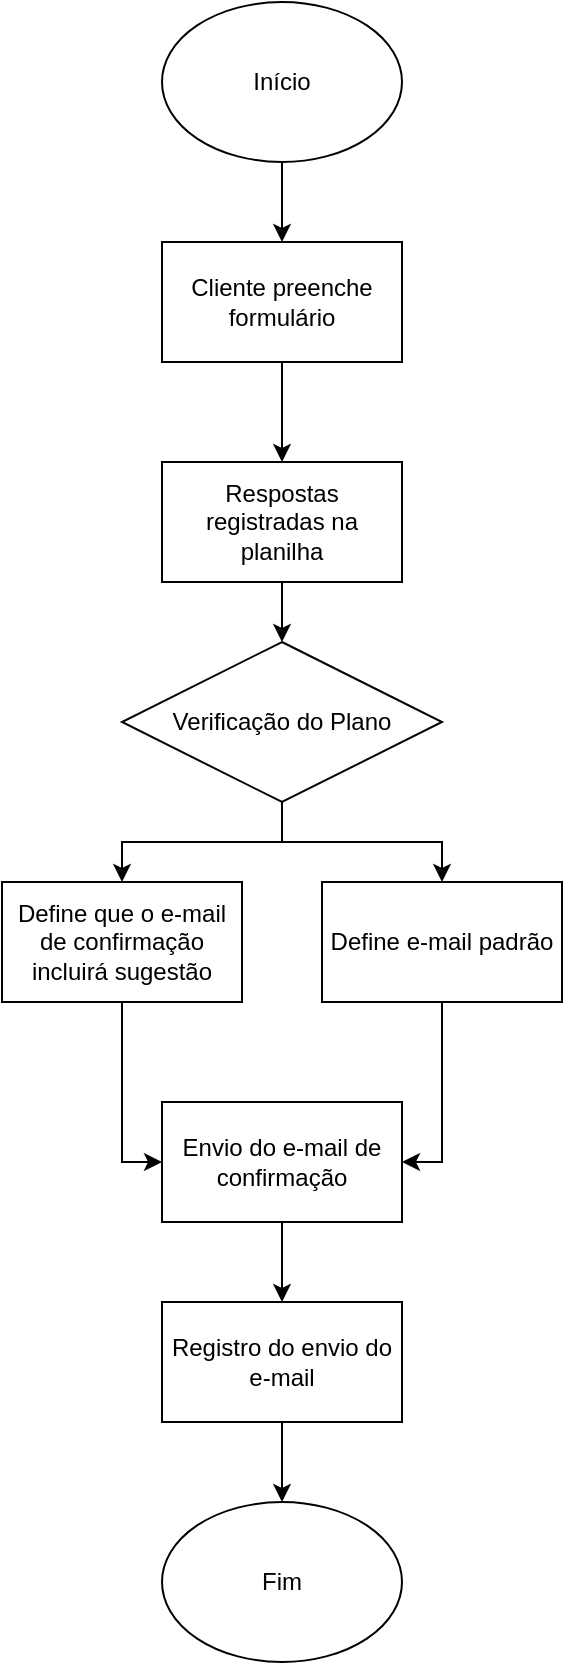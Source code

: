<mxfile version="27.0.5">
  <diagram name="Página-1" id="c0Kcf00nvTI_BQNokmoE">
    <mxGraphModel dx="1426" dy="777" grid="1" gridSize="10" guides="1" tooltips="1" connect="1" arrows="1" fold="1" page="1" pageScale="1" pageWidth="827" pageHeight="1169" math="0" shadow="0">
      <root>
        <mxCell id="0" />
        <mxCell id="1" parent="0" />
        <mxCell id="3fximELfKhpogjR838MC-11" style="edgeStyle=orthogonalEdgeStyle;rounded=0;orthogonalLoop=1;jettySize=auto;html=1;" edge="1" parent="1" source="3fximELfKhpogjR838MC-1" target="3fximELfKhpogjR838MC-2">
          <mxGeometry relative="1" as="geometry" />
        </mxCell>
        <mxCell id="3fximELfKhpogjR838MC-1" value="Início" style="ellipse;whiteSpace=wrap;html=1;" vertex="1" parent="1">
          <mxGeometry x="90" y="70" width="120" height="80" as="geometry" />
        </mxCell>
        <mxCell id="3fximELfKhpogjR838MC-12" style="edgeStyle=orthogonalEdgeStyle;rounded=0;orthogonalLoop=1;jettySize=auto;html=1;" edge="1" parent="1" source="3fximELfKhpogjR838MC-2" target="3fximELfKhpogjR838MC-3">
          <mxGeometry relative="1" as="geometry" />
        </mxCell>
        <mxCell id="3fximELfKhpogjR838MC-2" value="Cliente preenche formulário" style="rounded=0;whiteSpace=wrap;html=1;" vertex="1" parent="1">
          <mxGeometry x="90" y="190" width="120" height="60" as="geometry" />
        </mxCell>
        <mxCell id="3fximELfKhpogjR838MC-13" style="edgeStyle=orthogonalEdgeStyle;rounded=0;orthogonalLoop=1;jettySize=auto;html=1;" edge="1" parent="1" source="3fximELfKhpogjR838MC-3" target="3fximELfKhpogjR838MC-4">
          <mxGeometry relative="1" as="geometry" />
        </mxCell>
        <mxCell id="3fximELfKhpogjR838MC-3" value="Respostas registradas na planilha" style="rounded=0;whiteSpace=wrap;html=1;" vertex="1" parent="1">
          <mxGeometry x="90" y="300" width="120" height="60" as="geometry" />
        </mxCell>
        <mxCell id="3fximELfKhpogjR838MC-14" style="edgeStyle=orthogonalEdgeStyle;rounded=0;orthogonalLoop=1;jettySize=auto;html=1;" edge="1" parent="1" source="3fximELfKhpogjR838MC-4" target="3fximELfKhpogjR838MC-6">
          <mxGeometry relative="1" as="geometry" />
        </mxCell>
        <mxCell id="3fximELfKhpogjR838MC-15" style="edgeStyle=orthogonalEdgeStyle;rounded=0;orthogonalLoop=1;jettySize=auto;html=1;" edge="1" parent="1" source="3fximELfKhpogjR838MC-4" target="3fximELfKhpogjR838MC-5">
          <mxGeometry relative="1" as="geometry" />
        </mxCell>
        <mxCell id="3fximELfKhpogjR838MC-4" value="Verificação do Plano" style="rhombus;whiteSpace=wrap;html=1;" vertex="1" parent="1">
          <mxGeometry x="70" y="390" width="160" height="80" as="geometry" />
        </mxCell>
        <mxCell id="3fximELfKhpogjR838MC-17" style="edgeStyle=orthogonalEdgeStyle;rounded=0;orthogonalLoop=1;jettySize=auto;html=1;entryX=1;entryY=0.5;entryDx=0;entryDy=0;" edge="1" parent="1" source="3fximELfKhpogjR838MC-5" target="3fximELfKhpogjR838MC-8">
          <mxGeometry relative="1" as="geometry" />
        </mxCell>
        <mxCell id="3fximELfKhpogjR838MC-5" value="Define e-mail padrão" style="rounded=0;whiteSpace=wrap;html=1;" vertex="1" parent="1">
          <mxGeometry x="170" y="510" width="120" height="60" as="geometry" />
        </mxCell>
        <mxCell id="3fximELfKhpogjR838MC-16" style="edgeStyle=orthogonalEdgeStyle;rounded=0;orthogonalLoop=1;jettySize=auto;html=1;entryX=0;entryY=0.5;entryDx=0;entryDy=0;" edge="1" parent="1" source="3fximELfKhpogjR838MC-6" target="3fximELfKhpogjR838MC-8">
          <mxGeometry relative="1" as="geometry" />
        </mxCell>
        <mxCell id="3fximELfKhpogjR838MC-6" value="Define que o e-mail de confirmação incluirá sugestão" style="rounded=0;whiteSpace=wrap;html=1;" vertex="1" parent="1">
          <mxGeometry x="10" y="510" width="120" height="60" as="geometry" />
        </mxCell>
        <mxCell id="3fximELfKhpogjR838MC-7" value="Fim" style="ellipse;whiteSpace=wrap;html=1;" vertex="1" parent="1">
          <mxGeometry x="90" y="820" width="120" height="80" as="geometry" />
        </mxCell>
        <mxCell id="3fximELfKhpogjR838MC-18" style="edgeStyle=orthogonalEdgeStyle;rounded=0;orthogonalLoop=1;jettySize=auto;html=1;" edge="1" parent="1" source="3fximELfKhpogjR838MC-8" target="3fximELfKhpogjR838MC-9">
          <mxGeometry relative="1" as="geometry" />
        </mxCell>
        <mxCell id="3fximELfKhpogjR838MC-8" value="Envio do e-mail de confirmação" style="rounded=0;whiteSpace=wrap;html=1;" vertex="1" parent="1">
          <mxGeometry x="90" y="620" width="120" height="60" as="geometry" />
        </mxCell>
        <mxCell id="3fximELfKhpogjR838MC-19" style="edgeStyle=orthogonalEdgeStyle;rounded=0;orthogonalLoop=1;jettySize=auto;html=1;" edge="1" parent="1" source="3fximELfKhpogjR838MC-9" target="3fximELfKhpogjR838MC-7">
          <mxGeometry relative="1" as="geometry" />
        </mxCell>
        <mxCell id="3fximELfKhpogjR838MC-9" value="Registro do envio do e-mail" style="rounded=0;whiteSpace=wrap;html=1;" vertex="1" parent="1">
          <mxGeometry x="90" y="720" width="120" height="60" as="geometry" />
        </mxCell>
        <mxCell id="3fximELfKhpogjR838MC-10" style="edgeStyle=orthogonalEdgeStyle;rounded=0;orthogonalLoop=1;jettySize=auto;html=1;exitX=0.5;exitY=1;exitDx=0;exitDy=0;" edge="1" parent="1" source="3fximELfKhpogjR838MC-2" target="3fximELfKhpogjR838MC-2">
          <mxGeometry relative="1" as="geometry" />
        </mxCell>
      </root>
    </mxGraphModel>
  </diagram>
</mxfile>
